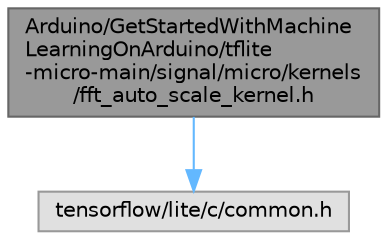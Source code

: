 digraph "Arduino/GetStartedWithMachineLearningOnArduino/tflite-micro-main/signal/micro/kernels/fft_auto_scale_kernel.h"
{
 // LATEX_PDF_SIZE
  bgcolor="transparent";
  edge [fontname=Helvetica,fontsize=10,labelfontname=Helvetica,labelfontsize=10];
  node [fontname=Helvetica,fontsize=10,shape=box,height=0.2,width=0.4];
  Node1 [id="Node000001",label="Arduino/GetStartedWithMachine\lLearningOnArduino/tflite\l-micro-main/signal/micro/kernels\l/fft_auto_scale_kernel.h",height=0.2,width=0.4,color="gray40", fillcolor="grey60", style="filled", fontcolor="black",tooltip=" "];
  Node1 -> Node2 [id="edge1_Node000001_Node000002",color="steelblue1",style="solid",tooltip=" "];
  Node2 [id="Node000002",label="tensorflow/lite/c/common.h",height=0.2,width=0.4,color="grey60", fillcolor="#E0E0E0", style="filled",tooltip=" "];
}

